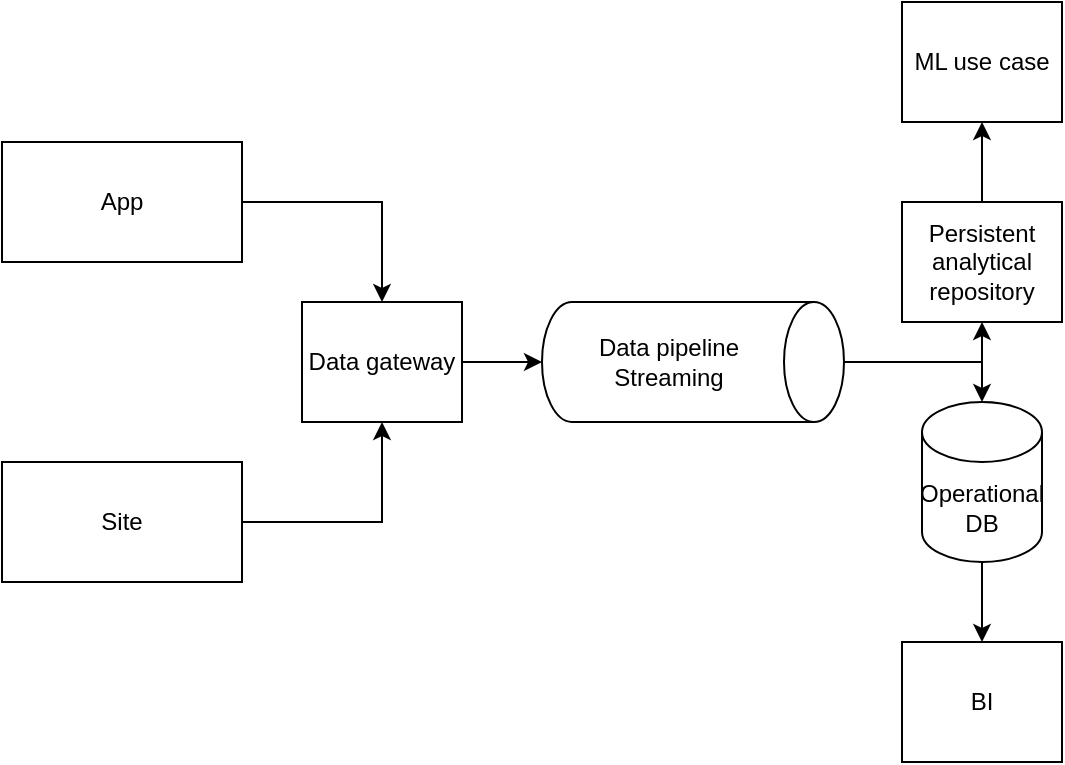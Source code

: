 <mxfile version="14.8.3" type="github" pages="2">
  <diagram id="Rt6cVD4gQKkb6iqvewll" name="Exercise 1">
    <mxGraphModel grid="1" gridSize="10" guides="1" tooltips="1" connect="1" arrows="1" page="1" fold="1" pageScale="1" pageWidth="827" pageHeight="1169" math="0" shadow="0">
      <root>
        <mxCell id="0" />
        <mxCell id="1" parent="0" />
        <mxCell id="Z3XDz-m4GhL2mNGTEIlG-6" style="edgeStyle=orthogonalEdgeStyle;rounded=0;orthogonalLoop=1;jettySize=auto;html=1;entryX=0.5;entryY=0;entryDx=0;entryDy=0;" edge="1" parent="1" source="Z3XDz-m4GhL2mNGTEIlG-1" target="Z3XDz-m4GhL2mNGTEIlG-5">
          <mxGeometry relative="1" as="geometry" />
        </mxCell>
        <mxCell id="Z3XDz-m4GhL2mNGTEIlG-1" value="App" style="rounded=0;whiteSpace=wrap;html=1;" vertex="1" parent="1">
          <mxGeometry x="100" y="110" width="120" height="60" as="geometry" />
        </mxCell>
        <mxCell id="Z3XDz-m4GhL2mNGTEIlG-7" style="edgeStyle=orthogonalEdgeStyle;rounded=0;orthogonalLoop=1;jettySize=auto;html=1;entryX=0.5;entryY=1;entryDx=0;entryDy=0;" edge="1" parent="1" source="Z3XDz-m4GhL2mNGTEIlG-2" target="Z3XDz-m4GhL2mNGTEIlG-5">
          <mxGeometry relative="1" as="geometry" />
        </mxCell>
        <mxCell id="Z3XDz-m4GhL2mNGTEIlG-2" value="Site" style="rounded=0;whiteSpace=wrap;html=1;" vertex="1" parent="1">
          <mxGeometry x="100" y="270" width="120" height="60" as="geometry" />
        </mxCell>
        <mxCell id="Z3XDz-m4GhL2mNGTEIlG-13" style="edgeStyle=orthogonalEdgeStyle;rounded=0;orthogonalLoop=1;jettySize=auto;html=1;entryX=0.5;entryY=1;entryDx=0;entryDy=0;" edge="1" parent="1" source="Z3XDz-m4GhL2mNGTEIlG-4" target="Z3XDz-m4GhL2mNGTEIlG-8">
          <mxGeometry relative="1" as="geometry" />
        </mxCell>
        <mxCell id="Z3XDz-m4GhL2mNGTEIlG-14" style="edgeStyle=orthogonalEdgeStyle;rounded=0;orthogonalLoop=1;jettySize=auto;html=1;entryX=0.5;entryY=0;entryDx=0;entryDy=0;entryPerimeter=0;" edge="1" parent="1" source="Z3XDz-m4GhL2mNGTEIlG-4" target="Z3XDz-m4GhL2mNGTEIlG-10">
          <mxGeometry relative="1" as="geometry" />
        </mxCell>
        <mxCell id="Z3XDz-m4GhL2mNGTEIlG-4" value="Data pipeline Streaming" style="shape=cylinder3;whiteSpace=wrap;html=1;boundedLbl=1;backgroundOutline=1;size=15;direction=south;" vertex="1" parent="1">
          <mxGeometry x="370" y="190" width="151" height="60" as="geometry" />
        </mxCell>
        <mxCell id="Z3XDz-m4GhL2mNGTEIlG-12" style="edgeStyle=orthogonalEdgeStyle;rounded=0;orthogonalLoop=1;jettySize=auto;html=1;entryX=0.5;entryY=1;entryDx=0;entryDy=0;entryPerimeter=0;" edge="1" parent="1" source="Z3XDz-m4GhL2mNGTEIlG-5" target="Z3XDz-m4GhL2mNGTEIlG-4">
          <mxGeometry relative="1" as="geometry" />
        </mxCell>
        <mxCell id="Z3XDz-m4GhL2mNGTEIlG-5" value="Data gateway" style="rounded=0;whiteSpace=wrap;html=1;" vertex="1" parent="1">
          <mxGeometry x="250" y="190" width="80" height="60" as="geometry" />
        </mxCell>
        <mxCell id="Z3XDz-m4GhL2mNGTEIlG-16" style="edgeStyle=orthogonalEdgeStyle;rounded=0;orthogonalLoop=1;jettySize=auto;html=1;entryX=0.5;entryY=1;entryDx=0;entryDy=0;" edge="1" parent="1" source="Z3XDz-m4GhL2mNGTEIlG-8" target="Z3XDz-m4GhL2mNGTEIlG-9">
          <mxGeometry relative="1" as="geometry" />
        </mxCell>
        <mxCell id="Z3XDz-m4GhL2mNGTEIlG-8" value="Persistent analytical repository" style="rounded=0;whiteSpace=wrap;html=1;" vertex="1" parent="1">
          <mxGeometry x="550" y="140" width="80" height="60" as="geometry" />
        </mxCell>
        <mxCell id="Z3XDz-m4GhL2mNGTEIlG-9" value="ML use case" style="rounded=0;whiteSpace=wrap;html=1;" vertex="1" parent="1">
          <mxGeometry x="550" y="40" width="80" height="60" as="geometry" />
        </mxCell>
        <mxCell id="Z3XDz-m4GhL2mNGTEIlG-15" style="edgeStyle=orthogonalEdgeStyle;rounded=0;orthogonalLoop=1;jettySize=auto;html=1;entryX=0.5;entryY=0;entryDx=0;entryDy=0;" edge="1" parent="1" source="Z3XDz-m4GhL2mNGTEIlG-10" target="Z3XDz-m4GhL2mNGTEIlG-11">
          <mxGeometry relative="1" as="geometry" />
        </mxCell>
        <mxCell id="Z3XDz-m4GhL2mNGTEIlG-10" value="Operational DB" style="shape=cylinder3;whiteSpace=wrap;html=1;boundedLbl=1;backgroundOutline=1;size=15;" vertex="1" parent="1">
          <mxGeometry x="560" y="240" width="60" height="80" as="geometry" />
        </mxCell>
        <mxCell id="Z3XDz-m4GhL2mNGTEIlG-11" value="BI" style="rounded=0;whiteSpace=wrap;html=1;" vertex="1" parent="1">
          <mxGeometry x="550" y="360" width="80" height="60" as="geometry" />
        </mxCell>
      </root>
    </mxGraphModel>
  </diagram>
  <diagram id="dw29asux-6EcyxmuYi0z" name="Exercise 2">
    <mxGraphModel dx="1695" dy="1619" grid="1" gridSize="10" guides="1" tooltips="1" connect="1" arrows="1" fold="1" page="1" pageScale="1" pageWidth="827" pageHeight="1169" math="0" shadow="0">
      <root>
        <mxCell id="mE09eDMAP6nFIeuhOrY3-0" />
        <mxCell id="mE09eDMAP6nFIeuhOrY3-1" parent="mE09eDMAP6nFIeuhOrY3-0" />
        <mxCell id="mE09eDMAP6nFIeuhOrY3-10" style="edgeStyle=orthogonalEdgeStyle;rounded=0;orthogonalLoop=1;jettySize=auto;html=1;" parent="mE09eDMAP6nFIeuhOrY3-1" source="mE09eDMAP6nFIeuhOrY3-2" target="mE09eDMAP6nFIeuhOrY3-9" edge="1">
          <mxGeometry relative="1" as="geometry" />
        </mxCell>
        <mxCell id="mE09eDMAP6nFIeuhOrY3-2" value="SimplyAccounting" style="rounded=0;whiteSpace=wrap;html=1;" parent="mE09eDMAP6nFIeuhOrY3-1" vertex="1">
          <mxGeometry x="70" y="250" width="120" height="60" as="geometry" />
        </mxCell>
        <mxCell id="mE09eDMAP6nFIeuhOrY3-11" style="edgeStyle=orthogonalEdgeStyle;rounded=0;orthogonalLoop=1;jettySize=auto;html=1;" parent="mE09eDMAP6nFIeuhOrY3-1" source="mE09eDMAP6nFIeuhOrY3-3" target="mE09eDMAP6nFIeuhOrY3-9" edge="1">
          <mxGeometry relative="1" as="geometry" />
        </mxCell>
        <mxCell id="mE09eDMAP6nFIeuhOrY3-3" value="JustSale" style="rounded=0;whiteSpace=wrap;html=1;" parent="mE09eDMAP6nFIeuhOrY3-1" vertex="1">
          <mxGeometry x="70" y="370" width="120" height="60" as="geometry" />
        </mxCell>
        <mxCell id="mE09eDMAP6nFIeuhOrY3-23" style="edgeStyle=orthogonalEdgeStyle;rounded=0;orthogonalLoop=1;jettySize=auto;html=1;entryX=0.5;entryY=1;entryDx=0;entryDy=0;entryPerimeter=0;" parent="mE09eDMAP6nFIeuhOrY3-1" source="mE09eDMAP6nFIeuhOrY3-4" target="mE09eDMAP6nFIeuhOrY3-15" edge="1">
          <mxGeometry relative="1" as="geometry" />
        </mxCell>
        <mxCell id="mE09eDMAP6nFIeuhOrY3-4" value="Internet" style="ellipse;shape=cloud;whiteSpace=wrap;html=1;" parent="mE09eDMAP6nFIeuhOrY3-1" vertex="1">
          <mxGeometry x="44" y="70" width="156" height="80" as="geometry" />
        </mxCell>
        <mxCell id="mE09eDMAP6nFIeuhOrY3-5" value="Smart Knapsack 1" style="ellipse;whiteSpace=wrap;html=1;" parent="mE09eDMAP6nFIeuhOrY3-1" vertex="1">
          <mxGeometry x="-90" y="-10" width="80" height="70" as="geometry" />
        </mxCell>
        <mxCell id="mE09eDMAP6nFIeuhOrY3-6" value="Smart Knapsack 2" style="ellipse;whiteSpace=wrap;html=1;" parent="mE09eDMAP6nFIeuhOrY3-1" vertex="1">
          <mxGeometry x="30" y="-40" width="80" height="70" as="geometry" />
        </mxCell>
        <mxCell id="mE09eDMAP6nFIeuhOrY3-7" value="Smart Knapsack 3" style="ellipse;whiteSpace=wrap;html=1;" parent="mE09eDMAP6nFIeuhOrY3-1" vertex="1">
          <mxGeometry x="170" y="-40" width="80" height="70" as="geometry" />
        </mxCell>
        <mxCell id="mE09eDMAP6nFIeuhOrY3-8" value="Smart Knapsack 4" style="ellipse;whiteSpace=wrap;html=1;" parent="mE09eDMAP6nFIeuhOrY3-1" vertex="1">
          <mxGeometry x="280" width="80" height="70" as="geometry" />
        </mxCell>
        <mxCell id="mE09eDMAP6nFIeuhOrY3-13" style="edgeStyle=orthogonalEdgeStyle;rounded=0;orthogonalLoop=1;jettySize=auto;html=1;entryX=0;entryY=0.5;entryDx=0;entryDy=0;" parent="mE09eDMAP6nFIeuhOrY3-1" source="mE09eDMAP6nFIeuhOrY3-9" target="mE09eDMAP6nFIeuhOrY3-12" edge="1">
          <mxGeometry relative="1" as="geometry" />
        </mxCell>
        <mxCell id="mE09eDMAP6nFIeuhOrY3-9" value="" style="shape=cylinder3;whiteSpace=wrap;html=1;boundedLbl=1;backgroundOutline=1;size=15;rotation=90;" parent="mE09eDMAP6nFIeuhOrY3-1" vertex="1">
          <mxGeometry x="310" y="260" width="60" height="160" as="geometry" />
        </mxCell>
        <mxCell id="mE09eDMAP6nFIeuhOrY3-27" style="edgeStyle=orthogonalEdgeStyle;rounded=0;orthogonalLoop=1;jettySize=auto;html=1;" parent="mE09eDMAP6nFIeuhOrY3-1" source="mE09eDMAP6nFIeuhOrY3-12" target="mE09eDMAP6nFIeuhOrY3-26" edge="1">
          <mxGeometry relative="1" as="geometry" />
        </mxCell>
        <mxCell id="mE09eDMAP6nFIeuhOrY3-31" style="edgeStyle=orthogonalEdgeStyle;rounded=0;orthogonalLoop=1;jettySize=auto;html=1;entryX=0;entryY=0.5;entryDx=0;entryDy=0;" parent="mE09eDMAP6nFIeuhOrY3-1" source="mE09eDMAP6nFIeuhOrY3-12" target="mE09eDMAP6nFIeuhOrY3-29" edge="1">
          <mxGeometry relative="1" as="geometry" />
        </mxCell>
        <mxCell id="mE09eDMAP6nFIeuhOrY3-12" value="Analytical repository" style="rounded=0;whiteSpace=wrap;html=1;" parent="mE09eDMAP6nFIeuhOrY3-1" vertex="1">
          <mxGeometry x="460" y="310" width="120" height="60" as="geometry" />
        </mxCell>
        <mxCell id="mE09eDMAP6nFIeuhOrY3-14" value="&lt;span style=&quot;background-color: rgb(255 , 255 , 255)&quot;&gt;Batch Data pipeline&lt;/span&gt;" style="text;html=1;strokeColor=none;fillColor=none;align=center;verticalAlign=middle;whiteSpace=wrap;rounded=0;" parent="mE09eDMAP6nFIeuhOrY3-1" vertex="1">
          <mxGeometry x="280" y="380" width="120" height="20" as="geometry" />
        </mxCell>
        <mxCell id="mE09eDMAP6nFIeuhOrY3-24" style="edgeStyle=orthogonalEdgeStyle;rounded=0;orthogonalLoop=1;jettySize=auto;html=1;entryX=0;entryY=0.5;entryDx=0;entryDy=0;entryPerimeter=0;" parent="mE09eDMAP6nFIeuhOrY3-1" source="mE09eDMAP6nFIeuhOrY3-15" target="mE09eDMAP6nFIeuhOrY3-16" edge="1">
          <mxGeometry relative="1" as="geometry" />
        </mxCell>
        <mxCell id="mE09eDMAP6nFIeuhOrY3-15" value="" style="shape=cylinder3;whiteSpace=wrap;html=1;boundedLbl=1;backgroundOutline=1;size=15;rotation=90;" parent="mE09eDMAP6nFIeuhOrY3-1" vertex="1">
          <mxGeometry x="310" y="80" width="60" height="160" as="geometry" />
        </mxCell>
        <mxCell id="mE09eDMAP6nFIeuhOrY3-28" style="edgeStyle=orthogonalEdgeStyle;rounded=0;orthogonalLoop=1;jettySize=auto;html=1;entryX=0.25;entryY=0;entryDx=0;entryDy=0;" parent="mE09eDMAP6nFIeuhOrY3-1" source="mE09eDMAP6nFIeuhOrY3-16" target="mE09eDMAP6nFIeuhOrY3-26" edge="1">
          <mxGeometry relative="1" as="geometry" />
        </mxCell>
        <mxCell id="mE09eDMAP6nFIeuhOrY3-30" style="edgeStyle=orthogonalEdgeStyle;rounded=0;orthogonalLoop=1;jettySize=auto;html=1;" parent="mE09eDMAP6nFIeuhOrY3-1" source="mE09eDMAP6nFIeuhOrY3-16" target="mE09eDMAP6nFIeuhOrY3-29" edge="1">
          <mxGeometry relative="1" as="geometry" />
        </mxCell>
        <mxCell id="mE09eDMAP6nFIeuhOrY3-16" value="Operational DB" style="shape=cylinder3;whiteSpace=wrap;html=1;boundedLbl=1;backgroundOutline=1;size=15;" parent="mE09eDMAP6nFIeuhOrY3-1" vertex="1">
          <mxGeometry x="490" y="120" width="60" height="80" as="geometry" />
        </mxCell>
        <mxCell id="mE09eDMAP6nFIeuhOrY3-18" value="" style="endArrow=classic;html=1;exitX=1;exitY=1;exitDx=0;exitDy=0;entryX=0.09;entryY=0.313;entryDx=0;entryDy=0;entryPerimeter=0;" parent="mE09eDMAP6nFIeuhOrY3-1" source="mE09eDMAP6nFIeuhOrY3-5" target="mE09eDMAP6nFIeuhOrY3-4" edge="1">
          <mxGeometry width="50" height="50" relative="1" as="geometry">
            <mxPoint x="280" y="170" as="sourcePoint" />
            <mxPoint x="330" y="120" as="targetPoint" />
          </mxGeometry>
        </mxCell>
        <mxCell id="mE09eDMAP6nFIeuhOrY3-20" value="" style="endArrow=classic;html=1;exitX=0.5;exitY=1;exitDx=0;exitDy=0;entryX=0.4;entryY=0.1;entryDx=0;entryDy=0;entryPerimeter=0;" parent="mE09eDMAP6nFIeuhOrY3-1" source="mE09eDMAP6nFIeuhOrY3-6" target="mE09eDMAP6nFIeuhOrY3-4" edge="1">
          <mxGeometry width="50" height="50" relative="1" as="geometry">
            <mxPoint x="-11.716" y="59.749" as="sourcePoint" />
            <mxPoint x="68.04" y="105.04" as="targetPoint" />
          </mxGeometry>
        </mxCell>
        <mxCell id="mE09eDMAP6nFIeuhOrY3-21" value="" style="endArrow=classic;html=1;exitX=0.5;exitY=1;exitDx=0;exitDy=0;entryX=0.686;entryY=0.188;entryDx=0;entryDy=0;entryPerimeter=0;" parent="mE09eDMAP6nFIeuhOrY3-1" source="mE09eDMAP6nFIeuhOrY3-7" target="mE09eDMAP6nFIeuhOrY3-4" edge="1">
          <mxGeometry width="50" height="50" relative="1" as="geometry">
            <mxPoint x="-1.716" y="69.749" as="sourcePoint" />
            <mxPoint x="78.04" y="115.04" as="targetPoint" />
          </mxGeometry>
        </mxCell>
        <mxCell id="mE09eDMAP6nFIeuhOrY3-22" value="" style="endArrow=classic;html=1;exitX=0;exitY=0.5;exitDx=0;exitDy=0;entryX=0.875;entryY=0.5;entryDx=0;entryDy=0;entryPerimeter=0;" parent="mE09eDMAP6nFIeuhOrY3-1" source="mE09eDMAP6nFIeuhOrY3-8" target="mE09eDMAP6nFIeuhOrY3-4" edge="1">
          <mxGeometry width="50" height="50" relative="1" as="geometry">
            <mxPoint x="8.284" y="79.749" as="sourcePoint" />
            <mxPoint x="88.04" y="125.04" as="targetPoint" />
          </mxGeometry>
        </mxCell>
        <mxCell id="mE09eDMAP6nFIeuhOrY3-25" value="&lt;span style=&quot;background-color: rgb(255 , 255 , 255)&quot;&gt;Streaming Data pipeline&lt;/span&gt;" style="text;html=1;strokeColor=none;fillColor=none;align=center;verticalAlign=middle;whiteSpace=wrap;rounded=0;" parent="mE09eDMAP6nFIeuhOrY3-1" vertex="1">
          <mxGeometry x="260" y="200" width="140" height="20" as="geometry" />
        </mxCell>
        <mxCell id="mE09eDMAP6nFIeuhOrY3-26" value="BI Insights" style="rounded=0;whiteSpace=wrap;html=1;" parent="mE09eDMAP6nFIeuhOrY3-1" vertex="1">
          <mxGeometry x="707" y="310" width="120" height="60" as="geometry" />
        </mxCell>
        <mxCell id="mE09eDMAP6nFIeuhOrY3-29" value="ML consumers" style="rounded=0;whiteSpace=wrap;html=1;" parent="mE09eDMAP6nFIeuhOrY3-1" vertex="1">
          <mxGeometry x="707" y="30" width="120" height="60" as="geometry" />
        </mxCell>
        <mxCell id="mE09eDMAP6nFIeuhOrY3-32" value="1. Scalability problems when dealing with masive IoT events&lt;br&gt;2. Enougth processing capabilities to merge IoT events with finantial and marketing data&lt;br&gt;3. IoT data validation before consume it&lt;br&gt;4. Data security because we are dealing with sensitive costumer data" style="text;html=1;strokeColor=none;fillColor=none;align=left;verticalAlign=middle;whiteSpace=wrap;rounded=0;" parent="mE09eDMAP6nFIeuhOrY3-1" vertex="1">
          <mxGeometry x="450" y="390" width="230" height="140" as="geometry" />
        </mxCell>
      </root>
    </mxGraphModel>
  </diagram>
</mxfile>
